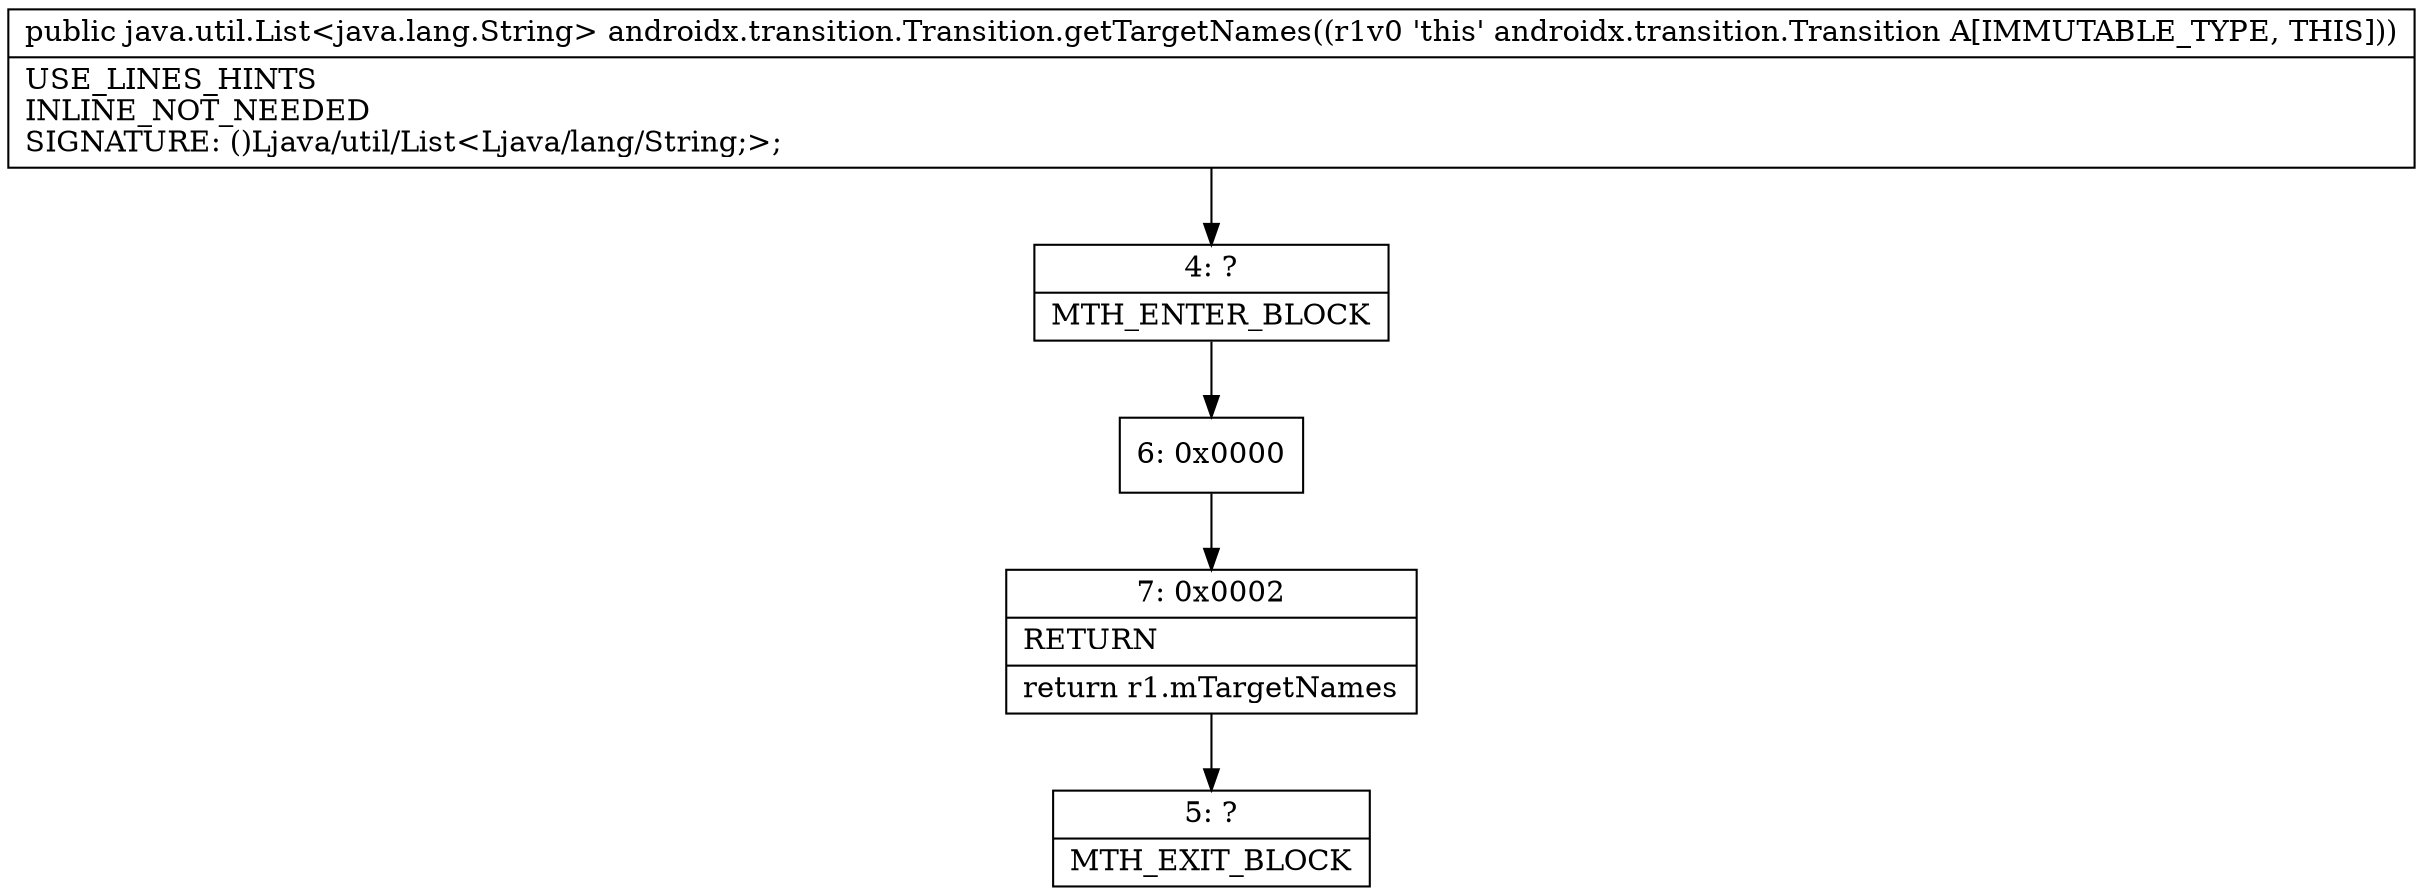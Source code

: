 digraph "CFG forandroidx.transition.Transition.getTargetNames()Ljava\/util\/List;" {
Node_4 [shape=record,label="{4\:\ ?|MTH_ENTER_BLOCK\l}"];
Node_6 [shape=record,label="{6\:\ 0x0000}"];
Node_7 [shape=record,label="{7\:\ 0x0002|RETURN\l|return r1.mTargetNames\l}"];
Node_5 [shape=record,label="{5\:\ ?|MTH_EXIT_BLOCK\l}"];
MethodNode[shape=record,label="{public java.util.List\<java.lang.String\> androidx.transition.Transition.getTargetNames((r1v0 'this' androidx.transition.Transition A[IMMUTABLE_TYPE, THIS]))  | USE_LINES_HINTS\lINLINE_NOT_NEEDED\lSIGNATURE: ()Ljava\/util\/List\<Ljava\/lang\/String;\>;\l}"];
MethodNode -> Node_4;Node_4 -> Node_6;
Node_6 -> Node_7;
Node_7 -> Node_5;
}

